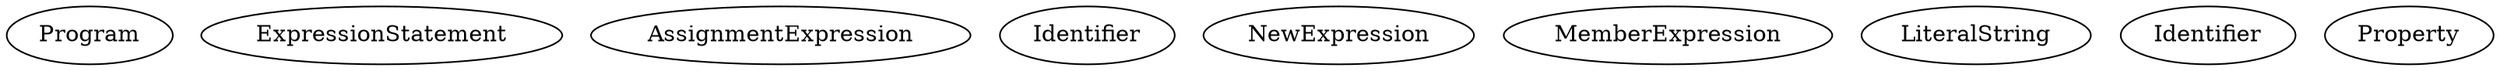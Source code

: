 // Result
graph {
	0 [label=Program]
	1 [label=ExpressionStatement]
	2 [label=AssignmentExpression]
	3 [label=Identifier]
	4 [label=NewExpression]
	5 [label=MemberExpression]
	6 [label=LiteralString]
	7 [label=Identifier]
	8 [label=Property]
}
